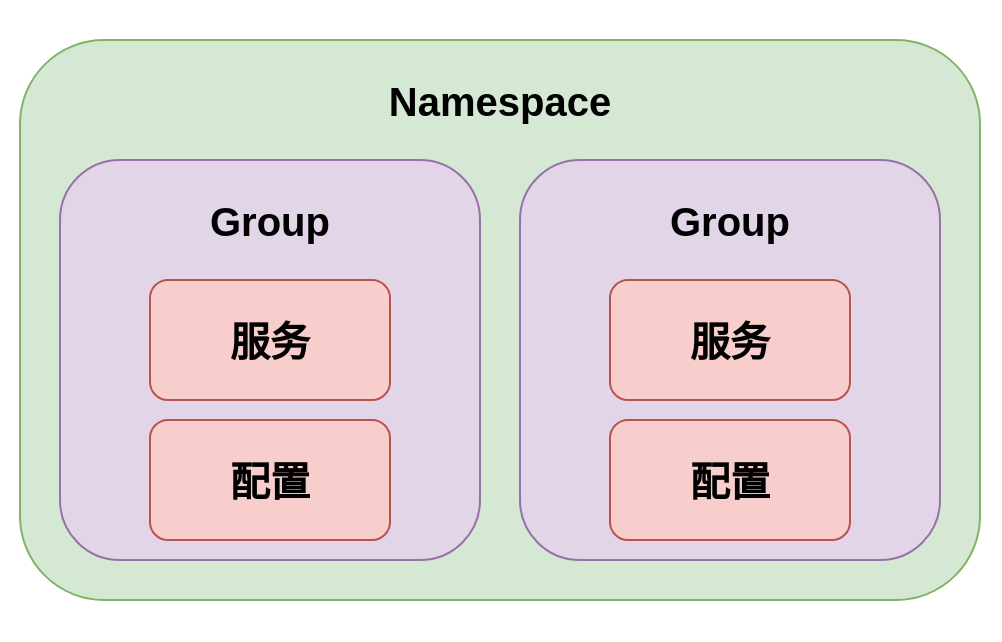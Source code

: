 <mxfile version="13.9.9" type="device" pages="2"><diagram id="x-Re5rAXG3V1JWSIE6mi" name="第 1 页"><mxGraphModel dx="1038" dy="607" grid="1" gridSize="10" guides="1" tooltips="1" connect="1" arrows="1" fold="1" page="1" pageScale="1" pageWidth="827" pageHeight="1169" math="0" shadow="0"><root><mxCell id="0"/><mxCell id="1" parent="0"/><mxCell id="wZmCWw3JACLqCUhyV8KD-1" value="" style="rounded=1;whiteSpace=wrap;html=1;fillColor=#d5e8d4;strokeColor=#82b366;" vertex="1" parent="1"><mxGeometry x="160" y="260" width="480" height="280" as="geometry"/></mxCell><mxCell id="wZmCWw3JACLqCUhyV8KD-11" value="Namespace" style="text;html=1;strokeColor=none;fillColor=none;align=center;verticalAlign=middle;whiteSpace=wrap;rounded=0;fontStyle=1;fontSize=20;" vertex="1" parent="1"><mxGeometry x="380" y="280" width="40" height="20" as="geometry"/></mxCell><mxCell id="wZmCWw3JACLqCUhyV8KD-15" value="" style="group" vertex="1" connectable="0" parent="1"><mxGeometry x="180" y="320" width="210" height="200" as="geometry"/></mxCell><mxCell id="wZmCWw3JACLqCUhyV8KD-2" value="" style="rounded=1;whiteSpace=wrap;html=1;fillColor=#e1d5e7;strokeColor=#9673a6;" vertex="1" parent="wZmCWw3JACLqCUhyV8KD-15"><mxGeometry width="210" height="200" as="geometry"/></mxCell><mxCell id="wZmCWw3JACLqCUhyV8KD-4" value="&lt;font style=&quot;font-size: 20px&quot;&gt;&lt;b&gt;服务&lt;/b&gt;&lt;/font&gt;" style="rounded=1;whiteSpace=wrap;html=1;fillColor=#f8cecc;strokeColor=#b85450;" vertex="1" parent="wZmCWw3JACLqCUhyV8KD-15"><mxGeometry x="45" y="60" width="120" height="60" as="geometry"/></mxCell><mxCell id="wZmCWw3JACLqCUhyV8KD-5" value="&lt;b style=&quot;font-size: 20px&quot;&gt;配置&lt;/b&gt;" style="rounded=1;whiteSpace=wrap;html=1;fillColor=#f8cecc;strokeColor=#b85450;" vertex="1" parent="wZmCWw3JACLqCUhyV8KD-15"><mxGeometry x="45" y="130" width="120" height="60" as="geometry"/></mxCell><mxCell id="wZmCWw3JACLqCUhyV8KD-13" value="Group" style="text;html=1;strokeColor=none;fillColor=none;align=center;verticalAlign=middle;whiteSpace=wrap;rounded=0;fontStyle=1;fontSize=20;" vertex="1" parent="wZmCWw3JACLqCUhyV8KD-15"><mxGeometry x="85" y="20" width="40" height="20" as="geometry"/></mxCell><mxCell id="wZmCWw3JACLqCUhyV8KD-16" value="" style="group" vertex="1" connectable="0" parent="1"><mxGeometry x="410" y="320" width="210" height="200" as="geometry"/></mxCell><mxCell id="wZmCWw3JACLqCUhyV8KD-17" value="" style="rounded=1;whiteSpace=wrap;html=1;fillColor=#e1d5e7;strokeColor=#9673a6;" vertex="1" parent="wZmCWw3JACLqCUhyV8KD-16"><mxGeometry width="210" height="200" as="geometry"/></mxCell><mxCell id="wZmCWw3JACLqCUhyV8KD-18" value="&lt;font style=&quot;font-size: 20px&quot;&gt;&lt;b&gt;服务&lt;/b&gt;&lt;/font&gt;" style="rounded=1;whiteSpace=wrap;html=1;fillColor=#f8cecc;strokeColor=#b85450;" vertex="1" parent="wZmCWw3JACLqCUhyV8KD-16"><mxGeometry x="45" y="60" width="120" height="60" as="geometry"/></mxCell><mxCell id="wZmCWw3JACLqCUhyV8KD-19" value="&lt;b style=&quot;font-size: 20px&quot;&gt;配置&lt;/b&gt;" style="rounded=1;whiteSpace=wrap;html=1;fillColor=#f8cecc;strokeColor=#b85450;" vertex="1" parent="wZmCWw3JACLqCUhyV8KD-16"><mxGeometry x="45" y="130" width="120" height="60" as="geometry"/></mxCell><mxCell id="wZmCWw3JACLqCUhyV8KD-20" value="Group" style="text;html=1;strokeColor=none;fillColor=none;align=center;verticalAlign=middle;whiteSpace=wrap;rounded=0;fontStyle=1;fontSize=20;" vertex="1" parent="wZmCWw3JACLqCUhyV8KD-16"><mxGeometry x="85" y="20" width="40" height="20" as="geometry"/></mxCell><mxCell id="wZmCWw3JACLqCUhyV8KD-21" value="&lt;font color=&quot;#ffffff&quot; style=&quot;font-size: 12px;&quot;&gt;Text&lt;/font&gt;" style="text;html=1;align=center;verticalAlign=middle;resizable=0;points=[];autosize=1;fontSize=12;" vertex="1" parent="1"><mxGeometry x="150" y="540" width="40" height="20" as="geometry"/></mxCell><mxCell id="wZmCWw3JACLqCUhyV8KD-22" value="&lt;font color=&quot;#ffffff&quot; style=&quot;font-size: 12px;&quot;&gt;Text&lt;/font&gt;" style="text;html=1;align=center;verticalAlign=middle;resizable=0;points=[];autosize=1;fontSize=12;" vertex="1" parent="1"><mxGeometry x="610" y="240" width="40" height="20" as="geometry"/></mxCell></root></mxGraphModel></diagram><diagram id="pTvGpXdX4loim6We7M2j" name="第 2 页"><mxGraphModel dx="1038" dy="607" grid="1" gridSize="10" guides="1" tooltips="1" connect="1" arrows="1" fold="1" page="1" pageScale="1" pageWidth="827" pageHeight="1169" math="0" shadow="0"><root><mxCell id="IIFDoHV7DxbL7O66IDGQ-0"/><mxCell id="IIFDoHV7DxbL7O66IDGQ-1" parent="IIFDoHV7DxbL7O66IDGQ-0"/><mxCell id="BYHddBxrZZjNemEUPNpW-0" value="" style="rounded=1;whiteSpace=wrap;html=1;fillColor=#d5e8d4;strokeColor=#82b366;" vertex="1" parent="IIFDoHV7DxbL7O66IDGQ-1"><mxGeometry x="130" y="270" width="570" height="360" as="geometry"/></mxCell><mxCell id="BYHddBxrZZjNemEUPNpW-1" value="Namespace" style="text;html=1;strokeColor=none;fillColor=none;align=center;verticalAlign=middle;whiteSpace=wrap;rounded=0;fontStyle=1;fontSize=20;" vertex="1" parent="IIFDoHV7DxbL7O66IDGQ-1"><mxGeometry x="394" y="290" width="40" height="20" as="geometry"/></mxCell><mxCell id="BYHddBxrZZjNemEUPNpW-2" value="" style="group" vertex="1" connectable="0" parent="IIFDoHV7DxbL7O66IDGQ-1"><mxGeometry x="174" y="330" width="480" height="280" as="geometry"/></mxCell><mxCell id="BYHddBxrZZjNemEUPNpW-3" value="" style="rounded=1;whiteSpace=wrap;html=1;fillColor=#e1d5e7;strokeColor=#9673a6;" vertex="1" parent="BYHddBxrZZjNemEUPNpW-2"><mxGeometry width="480" height="280" as="geometry"/></mxCell><mxCell id="BYHddBxrZZjNemEUPNpW-4" value="" style="rounded=1;whiteSpace=wrap;html=1;fillColor=#f8cecc;strokeColor=#b85450;" vertex="1" parent="BYHddBxrZZjNemEUPNpW-2"><mxGeometry x="20" y="50" width="440" height="210" as="geometry"/></mxCell><mxCell id="BYHddBxrZZjNemEUPNpW-6" value="Group" style="text;html=1;strokeColor=none;fillColor=none;align=center;verticalAlign=middle;whiteSpace=wrap;rounded=0;fontStyle=1;fontSize=20;" vertex="1" parent="BYHddBxrZZjNemEUPNpW-2"><mxGeometry x="194.286" y="10" width="91.429" height="28" as="geometry"/></mxCell><mxCell id="BYHddBxrZZjNemEUPNpW-16" value="服务" style="text;html=1;strokeColor=none;fillColor=none;align=center;verticalAlign=middle;whiteSpace=wrap;rounded=0;fontSize=20;fontStyle=1" vertex="1" parent="BYHddBxrZZjNemEUPNpW-2"><mxGeometry x="160" y="70.003" width="160" height="23.333" as="geometry"/></mxCell><mxCell id="BYHddBxrZZjNemEUPNpW-19" value="" style="rounded=1;whiteSpace=wrap;html=1;fontSize=20;fillColor=#dae8fc;strokeColor=#6c8ebf;" vertex="1" parent="BYHddBxrZZjNemEUPNpW-2"><mxGeometry x="60" y="105" width="160" height="140" as="geometry"/></mxCell><mxCell id="BYHddBxrZZjNemEUPNpW-20" value="&lt;span style=&quot;font-weight: 700&quot;&gt;Instance&lt;/span&gt;" style="rounded=1;whiteSpace=wrap;html=1;fontSize=20;fillColor=#fff2cc;strokeColor=#d6b656;" vertex="1" parent="BYHddBxrZZjNemEUPNpW-2"><mxGeometry x="80" y="145" width="120" height="40" as="geometry"/></mxCell><mxCell id="BYHddBxrZZjNemEUPNpW-21" value="&lt;span style=&quot;font-weight: 700&quot;&gt;Instance&lt;/span&gt;" style="rounded=1;whiteSpace=wrap;html=1;fontSize=20;fillColor=#fff2cc;strokeColor=#d6b656;" vertex="1" parent="BYHddBxrZZjNemEUPNpW-2"><mxGeometry x="80" y="195" width="120" height="40" as="geometry"/></mxCell><mxCell id="BYHddBxrZZjNemEUPNpW-23" value="Cluster" style="text;html=1;strokeColor=none;fillColor=none;align=center;verticalAlign=middle;whiteSpace=wrap;rounded=0;fontSize=20;fontStyle=1" vertex="1" parent="BYHddBxrZZjNemEUPNpW-2"><mxGeometry x="120" y="115" width="40" height="20" as="geometry"/></mxCell><mxCell id="BYHddBxrZZjNemEUPNpW-24" value="" style="rounded=1;whiteSpace=wrap;html=1;fontSize=20;fillColor=#dae8fc;strokeColor=#6c8ebf;" vertex="1" parent="BYHddBxrZZjNemEUPNpW-2"><mxGeometry x="264" y="105" width="160" height="140" as="geometry"/></mxCell><mxCell id="BYHddBxrZZjNemEUPNpW-25" value="&lt;span style=&quot;font-weight: 700&quot;&gt;Instance&lt;/span&gt;" style="rounded=1;whiteSpace=wrap;html=1;fontSize=20;fillColor=#fff2cc;strokeColor=#d6b656;" vertex="1" parent="BYHddBxrZZjNemEUPNpW-2"><mxGeometry x="284" y="145" width="120" height="40" as="geometry"/></mxCell><mxCell id="BYHddBxrZZjNemEUPNpW-26" value="&lt;span style=&quot;font-weight: 700&quot;&gt;Instance&lt;/span&gt;" style="rounded=1;whiteSpace=wrap;html=1;fontSize=20;fillColor=#fff2cc;strokeColor=#d6b656;" vertex="1" parent="BYHddBxrZZjNemEUPNpW-2"><mxGeometry x="284" y="195" width="120" height="40" as="geometry"/></mxCell><mxCell id="BYHddBxrZZjNemEUPNpW-27" value="Cluster" style="text;html=1;strokeColor=none;fillColor=none;align=center;verticalAlign=middle;whiteSpace=wrap;rounded=0;fontSize=20;fontStyle=1" vertex="1" parent="BYHddBxrZZjNemEUPNpW-2"><mxGeometry x="324" y="115" width="40" height="20" as="geometry"/></mxCell><mxCell id="BYHddBxrZZjNemEUPNpW-13" value="&lt;font color=&quot;#ffffff&quot; style=&quot;font-size: 12px;&quot;&gt;Text&lt;/font&gt;" style="text;html=1;align=center;verticalAlign=middle;resizable=0;points=[];autosize=1;fontSize=12;" vertex="1" parent="IIFDoHV7DxbL7O66IDGQ-1"><mxGeometry x="670" y="250" width="40" height="20" as="geometry"/></mxCell><mxCell id="BYHddBxrZZjNemEUPNpW-28" value="&lt;font color=&quot;#ffffff&quot; style=&quot;font-size: 12px;&quot;&gt;Text&lt;/font&gt;" style="text;html=1;align=center;verticalAlign=middle;resizable=0;points=[];autosize=1;fontSize=12;" vertex="1" parent="IIFDoHV7DxbL7O66IDGQ-1"><mxGeometry x="120" y="630" width="40" height="20" as="geometry"/></mxCell></root></mxGraphModel></diagram></mxfile>